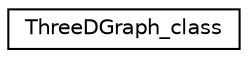 digraph "Graphical Class Hierarchy"
{
  edge [fontname="Helvetica",fontsize="10",labelfontname="Helvetica",labelfontsize="10"];
  node [fontname="Helvetica",fontsize="10",shape=record];
  rankdir="LR";
  Node1 [label="ThreeDGraph_class",height=0.2,width=0.4,color="black", fillcolor="white", style="filled",URL="$classThreeDGraph__class.html",tooltip="3D behaviour class. "];
}
